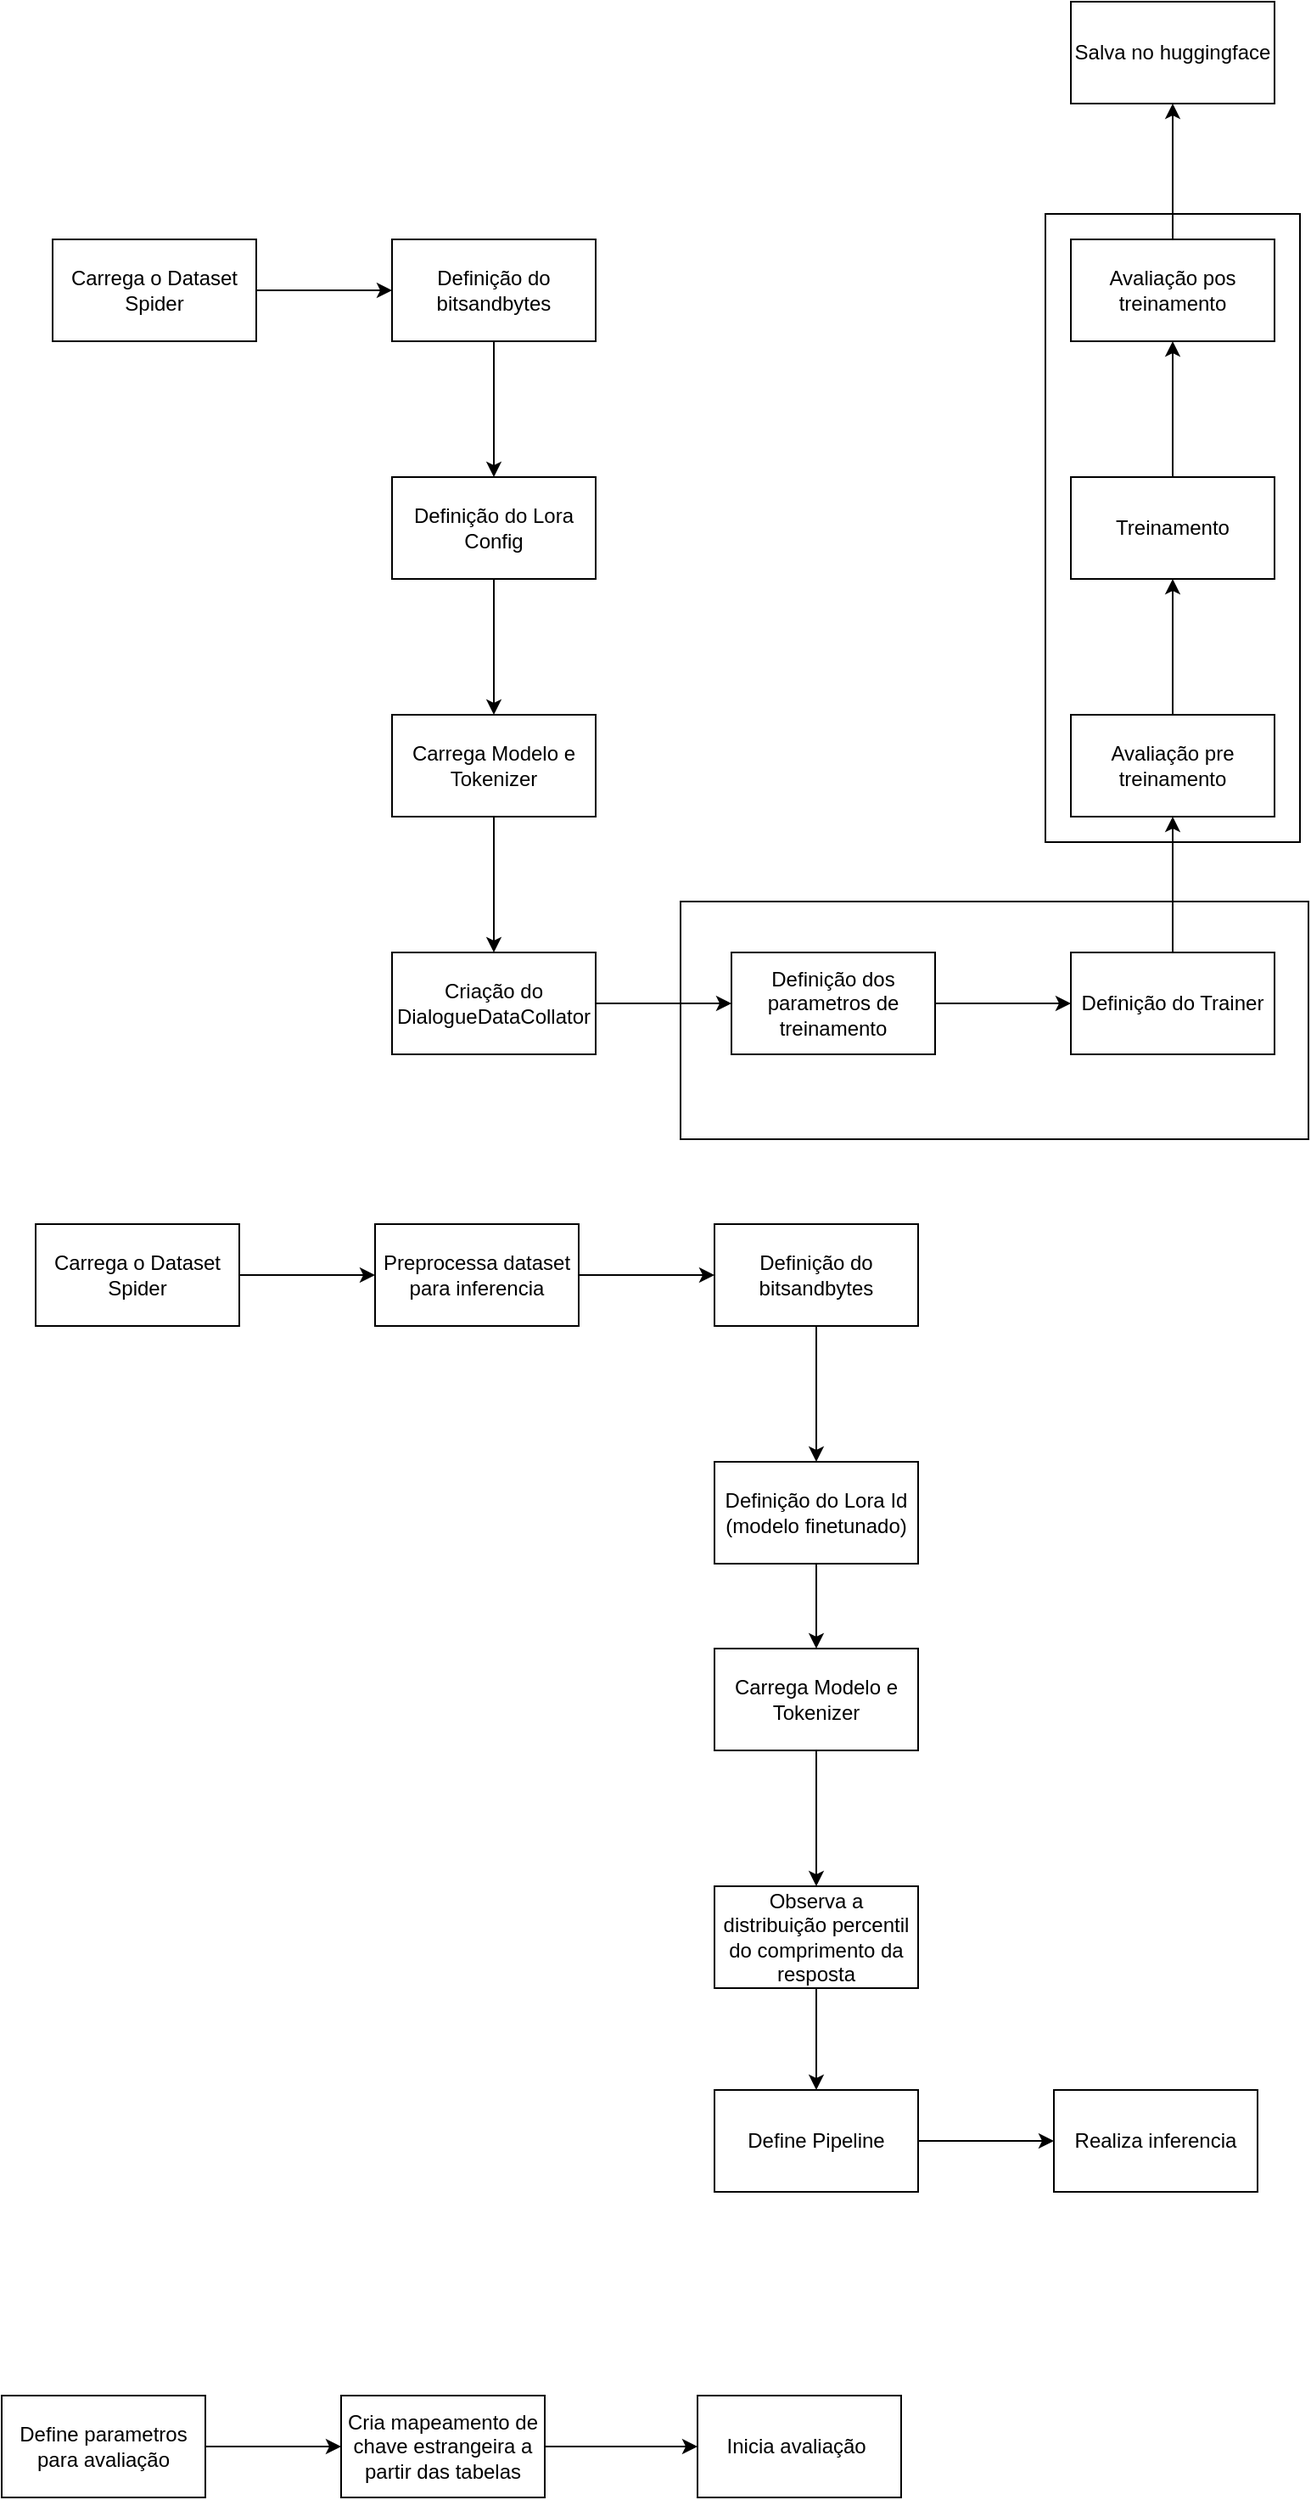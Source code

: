 <mxfile version="21.6.8" type="device">
  <diagram name="Página-1" id="dhui5BxycArQX6qq9pKe">
    <mxGraphModel dx="1872" dy="736" grid="1" gridSize="10" guides="1" tooltips="1" connect="1" arrows="1" fold="1" page="1" pageScale="1" pageWidth="827" pageHeight="1169" math="0" shadow="0">
      <root>
        <mxCell id="0" />
        <mxCell id="1" parent="0" />
        <mxCell id="i5Zh0rknJEzuyfcSs6rx-45" value="" style="rounded=0;whiteSpace=wrap;html=1;rotation=-90;" vertex="1" parent="1">
          <mxGeometry x="555" y="325" width="370" height="150" as="geometry" />
        </mxCell>
        <mxCell id="i5Zh0rknJEzuyfcSs6rx-44" value="" style="rounded=0;whiteSpace=wrap;html=1;" vertex="1" parent="1">
          <mxGeometry x="450" y="620" width="370" height="140" as="geometry" />
        </mxCell>
        <mxCell id="i5Zh0rknJEzuyfcSs6rx-4" value="" style="edgeStyle=orthogonalEdgeStyle;rounded=0;orthogonalLoop=1;jettySize=auto;html=1;" edge="1" parent="1" source="i5Zh0rknJEzuyfcSs6rx-1" target="i5Zh0rknJEzuyfcSs6rx-3">
          <mxGeometry relative="1" as="geometry" />
        </mxCell>
        <mxCell id="i5Zh0rknJEzuyfcSs6rx-1" value="Carrega o Dataset Spider" style="rounded=0;whiteSpace=wrap;html=1;" vertex="1" parent="1">
          <mxGeometry x="80" y="230" width="120" height="60" as="geometry" />
        </mxCell>
        <mxCell id="i5Zh0rknJEzuyfcSs6rx-6" value="" style="edgeStyle=orthogonalEdgeStyle;rounded=0;orthogonalLoop=1;jettySize=auto;html=1;" edge="1" parent="1" source="i5Zh0rknJEzuyfcSs6rx-3" target="i5Zh0rknJEzuyfcSs6rx-5">
          <mxGeometry relative="1" as="geometry" />
        </mxCell>
        <mxCell id="i5Zh0rknJEzuyfcSs6rx-3" value="Definição do bitsandbytes" style="whiteSpace=wrap;html=1;rounded=0;" vertex="1" parent="1">
          <mxGeometry x="280" y="230" width="120" height="60" as="geometry" />
        </mxCell>
        <mxCell id="i5Zh0rknJEzuyfcSs6rx-8" value="" style="edgeStyle=orthogonalEdgeStyle;rounded=0;orthogonalLoop=1;jettySize=auto;html=1;" edge="1" parent="1" source="i5Zh0rknJEzuyfcSs6rx-5" target="i5Zh0rknJEzuyfcSs6rx-7">
          <mxGeometry relative="1" as="geometry" />
        </mxCell>
        <mxCell id="i5Zh0rknJEzuyfcSs6rx-5" value="Definição do Lora Config" style="whiteSpace=wrap;html=1;rounded=0;" vertex="1" parent="1">
          <mxGeometry x="280" y="370" width="120" height="60" as="geometry" />
        </mxCell>
        <mxCell id="i5Zh0rknJEzuyfcSs6rx-10" value="" style="edgeStyle=orthogonalEdgeStyle;rounded=0;orthogonalLoop=1;jettySize=auto;html=1;" edge="1" parent="1" source="i5Zh0rknJEzuyfcSs6rx-7" target="i5Zh0rknJEzuyfcSs6rx-9">
          <mxGeometry relative="1" as="geometry" />
        </mxCell>
        <mxCell id="i5Zh0rknJEzuyfcSs6rx-7" value="Carrega Modelo e Tokenizer" style="whiteSpace=wrap;html=1;rounded=0;" vertex="1" parent="1">
          <mxGeometry x="280" y="510" width="120" height="60" as="geometry" />
        </mxCell>
        <mxCell id="i5Zh0rknJEzuyfcSs6rx-12" value="" style="edgeStyle=orthogonalEdgeStyle;rounded=0;orthogonalLoop=1;jettySize=auto;html=1;" edge="1" parent="1" source="i5Zh0rknJEzuyfcSs6rx-9" target="i5Zh0rknJEzuyfcSs6rx-11">
          <mxGeometry relative="1" as="geometry" />
        </mxCell>
        <mxCell id="i5Zh0rknJEzuyfcSs6rx-9" value="Criação do DialogueDataCollator" style="whiteSpace=wrap;html=1;rounded=0;" vertex="1" parent="1">
          <mxGeometry x="280" y="650" width="120" height="60" as="geometry" />
        </mxCell>
        <mxCell id="i5Zh0rknJEzuyfcSs6rx-14" value="" style="edgeStyle=orthogonalEdgeStyle;rounded=0;orthogonalLoop=1;jettySize=auto;html=1;" edge="1" parent="1" source="i5Zh0rknJEzuyfcSs6rx-11" target="i5Zh0rknJEzuyfcSs6rx-13">
          <mxGeometry relative="1" as="geometry" />
        </mxCell>
        <mxCell id="i5Zh0rknJEzuyfcSs6rx-11" value="Definição dos parametros de treinamento" style="whiteSpace=wrap;html=1;rounded=0;" vertex="1" parent="1">
          <mxGeometry x="480" y="650" width="120" height="60" as="geometry" />
        </mxCell>
        <mxCell id="i5Zh0rknJEzuyfcSs6rx-16" value="" style="edgeStyle=orthogonalEdgeStyle;rounded=0;orthogonalLoop=1;jettySize=auto;html=1;" edge="1" parent="1" source="i5Zh0rknJEzuyfcSs6rx-13" target="i5Zh0rknJEzuyfcSs6rx-15">
          <mxGeometry relative="1" as="geometry" />
        </mxCell>
        <mxCell id="i5Zh0rknJEzuyfcSs6rx-13" value="Definição do Trainer" style="whiteSpace=wrap;html=1;rounded=0;" vertex="1" parent="1">
          <mxGeometry x="680" y="650" width="120" height="60" as="geometry" />
        </mxCell>
        <mxCell id="i5Zh0rknJEzuyfcSs6rx-18" value="" style="edgeStyle=orthogonalEdgeStyle;rounded=0;orthogonalLoop=1;jettySize=auto;html=1;" edge="1" parent="1" source="i5Zh0rknJEzuyfcSs6rx-15" target="i5Zh0rknJEzuyfcSs6rx-17">
          <mxGeometry relative="1" as="geometry" />
        </mxCell>
        <mxCell id="i5Zh0rknJEzuyfcSs6rx-15" value="Avaliação pre treinamento" style="whiteSpace=wrap;html=1;rounded=0;" vertex="1" parent="1">
          <mxGeometry x="680" y="510" width="120" height="60" as="geometry" />
        </mxCell>
        <mxCell id="i5Zh0rknJEzuyfcSs6rx-20" value="" style="edgeStyle=orthogonalEdgeStyle;rounded=0;orthogonalLoop=1;jettySize=auto;html=1;" edge="1" parent="1" source="i5Zh0rknJEzuyfcSs6rx-17" target="i5Zh0rknJEzuyfcSs6rx-19">
          <mxGeometry relative="1" as="geometry" />
        </mxCell>
        <mxCell id="i5Zh0rknJEzuyfcSs6rx-17" value="Treinamento" style="whiteSpace=wrap;html=1;rounded=0;" vertex="1" parent="1">
          <mxGeometry x="680" y="370" width="120" height="60" as="geometry" />
        </mxCell>
        <mxCell id="i5Zh0rknJEzuyfcSs6rx-22" value="" style="edgeStyle=orthogonalEdgeStyle;rounded=0;orthogonalLoop=1;jettySize=auto;html=1;" edge="1" parent="1" source="i5Zh0rknJEzuyfcSs6rx-19" target="i5Zh0rknJEzuyfcSs6rx-21">
          <mxGeometry relative="1" as="geometry" />
        </mxCell>
        <mxCell id="i5Zh0rknJEzuyfcSs6rx-19" value="Avaliação pos treinamento" style="whiteSpace=wrap;html=1;rounded=0;" vertex="1" parent="1">
          <mxGeometry x="680" y="230" width="120" height="60" as="geometry" />
        </mxCell>
        <mxCell id="i5Zh0rknJEzuyfcSs6rx-21" value="Salva no huggingface" style="whiteSpace=wrap;html=1;rounded=0;" vertex="1" parent="1">
          <mxGeometry x="680" y="90" width="120" height="60" as="geometry" />
        </mxCell>
        <mxCell id="i5Zh0rknJEzuyfcSs6rx-26" value="" style="edgeStyle=orthogonalEdgeStyle;rounded=0;orthogonalLoop=1;jettySize=auto;html=1;" edge="1" parent="1" source="i5Zh0rknJEzuyfcSs6rx-24" target="i5Zh0rknJEzuyfcSs6rx-25">
          <mxGeometry relative="1" as="geometry" />
        </mxCell>
        <mxCell id="i5Zh0rknJEzuyfcSs6rx-24" value="Carrega o Dataset Spider" style="rounded=0;whiteSpace=wrap;html=1;" vertex="1" parent="1">
          <mxGeometry x="70" y="810" width="120" height="60" as="geometry" />
        </mxCell>
        <mxCell id="i5Zh0rknJEzuyfcSs6rx-28" style="edgeStyle=orthogonalEdgeStyle;rounded=0;orthogonalLoop=1;jettySize=auto;html=1;entryX=0;entryY=0.5;entryDx=0;entryDy=0;" edge="1" parent="1" source="i5Zh0rknJEzuyfcSs6rx-25" target="i5Zh0rknJEzuyfcSs6rx-27">
          <mxGeometry relative="1" as="geometry" />
        </mxCell>
        <mxCell id="i5Zh0rknJEzuyfcSs6rx-25" value="Preprocessa dataset para inferencia" style="whiteSpace=wrap;html=1;rounded=0;" vertex="1" parent="1">
          <mxGeometry x="270" y="810" width="120" height="60" as="geometry" />
        </mxCell>
        <mxCell id="i5Zh0rknJEzuyfcSs6rx-30" value="" style="edgeStyle=orthogonalEdgeStyle;rounded=0;orthogonalLoop=1;jettySize=auto;html=1;" edge="1" parent="1" source="i5Zh0rknJEzuyfcSs6rx-27" target="i5Zh0rknJEzuyfcSs6rx-29">
          <mxGeometry relative="1" as="geometry" />
        </mxCell>
        <mxCell id="i5Zh0rknJEzuyfcSs6rx-27" value="Definição do bitsandbytes" style="whiteSpace=wrap;html=1;rounded=0;" vertex="1" parent="1">
          <mxGeometry x="470" y="810" width="120" height="60" as="geometry" />
        </mxCell>
        <mxCell id="i5Zh0rknJEzuyfcSs6rx-32" style="edgeStyle=orthogonalEdgeStyle;rounded=0;orthogonalLoop=1;jettySize=auto;html=1;entryX=0.5;entryY=0;entryDx=0;entryDy=0;" edge="1" parent="1" source="i5Zh0rknJEzuyfcSs6rx-29" target="i5Zh0rknJEzuyfcSs6rx-31">
          <mxGeometry relative="1" as="geometry" />
        </mxCell>
        <mxCell id="i5Zh0rknJEzuyfcSs6rx-29" value="Definição do Lora Id (modelo finetunado)" style="whiteSpace=wrap;html=1;rounded=0;" vertex="1" parent="1">
          <mxGeometry x="470" y="950" width="120" height="60" as="geometry" />
        </mxCell>
        <mxCell id="i5Zh0rknJEzuyfcSs6rx-34" value="" style="edgeStyle=orthogonalEdgeStyle;rounded=0;orthogonalLoop=1;jettySize=auto;html=1;" edge="1" parent="1" source="i5Zh0rknJEzuyfcSs6rx-31" target="i5Zh0rknJEzuyfcSs6rx-33">
          <mxGeometry relative="1" as="geometry" />
        </mxCell>
        <mxCell id="i5Zh0rknJEzuyfcSs6rx-31" value="Carrega Modelo e Tokenizer" style="whiteSpace=wrap;html=1;rounded=0;" vertex="1" parent="1">
          <mxGeometry x="470" y="1060" width="120" height="60" as="geometry" />
        </mxCell>
        <mxCell id="i5Zh0rknJEzuyfcSs6rx-36" style="edgeStyle=orthogonalEdgeStyle;rounded=0;orthogonalLoop=1;jettySize=auto;html=1;entryX=0.5;entryY=0;entryDx=0;entryDy=0;" edge="1" parent="1" source="i5Zh0rknJEzuyfcSs6rx-33" target="i5Zh0rknJEzuyfcSs6rx-35">
          <mxGeometry relative="1" as="geometry" />
        </mxCell>
        <mxCell id="i5Zh0rknJEzuyfcSs6rx-33" value="Observa a distribuição percentil do comprimento da resposta" style="whiteSpace=wrap;html=1;rounded=0;" vertex="1" parent="1">
          <mxGeometry x="470" y="1200" width="120" height="60" as="geometry" />
        </mxCell>
        <mxCell id="i5Zh0rknJEzuyfcSs6rx-38" value="" style="edgeStyle=orthogonalEdgeStyle;rounded=0;orthogonalLoop=1;jettySize=auto;html=1;" edge="1" parent="1" source="i5Zh0rknJEzuyfcSs6rx-35" target="i5Zh0rknJEzuyfcSs6rx-37">
          <mxGeometry relative="1" as="geometry" />
        </mxCell>
        <mxCell id="i5Zh0rknJEzuyfcSs6rx-35" value="Define Pipeline" style="whiteSpace=wrap;html=1;" vertex="1" parent="1">
          <mxGeometry x="470" y="1320" width="120" height="60" as="geometry" />
        </mxCell>
        <mxCell id="i5Zh0rknJEzuyfcSs6rx-37" value="Realiza inferencia" style="whiteSpace=wrap;html=1;" vertex="1" parent="1">
          <mxGeometry x="670" y="1320" width="120" height="60" as="geometry" />
        </mxCell>
        <mxCell id="i5Zh0rknJEzuyfcSs6rx-41" value="" style="edgeStyle=orthogonalEdgeStyle;rounded=0;orthogonalLoop=1;jettySize=auto;html=1;" edge="1" parent="1" source="i5Zh0rknJEzuyfcSs6rx-39" target="i5Zh0rknJEzuyfcSs6rx-40">
          <mxGeometry relative="1" as="geometry" />
        </mxCell>
        <mxCell id="i5Zh0rknJEzuyfcSs6rx-39" value="Define parametros para avaliação" style="rounded=0;whiteSpace=wrap;html=1;" vertex="1" parent="1">
          <mxGeometry x="50" y="1500" width="120" height="60" as="geometry" />
        </mxCell>
        <mxCell id="i5Zh0rknJEzuyfcSs6rx-43" value="" style="edgeStyle=orthogonalEdgeStyle;rounded=0;orthogonalLoop=1;jettySize=auto;html=1;" edge="1" parent="1" source="i5Zh0rknJEzuyfcSs6rx-40" target="i5Zh0rknJEzuyfcSs6rx-42">
          <mxGeometry relative="1" as="geometry" />
        </mxCell>
        <mxCell id="i5Zh0rknJEzuyfcSs6rx-40" value="Cria mapeamento de chave estrangeira a partir das tabelas" style="whiteSpace=wrap;html=1;rounded=0;" vertex="1" parent="1">
          <mxGeometry x="250" y="1500" width="120" height="60" as="geometry" />
        </mxCell>
        <mxCell id="i5Zh0rknJEzuyfcSs6rx-42" value="Inicia avaliação&amp;nbsp;" style="whiteSpace=wrap;html=1;rounded=0;" vertex="1" parent="1">
          <mxGeometry x="460" y="1500" width="120" height="60" as="geometry" />
        </mxCell>
      </root>
    </mxGraphModel>
  </diagram>
</mxfile>
